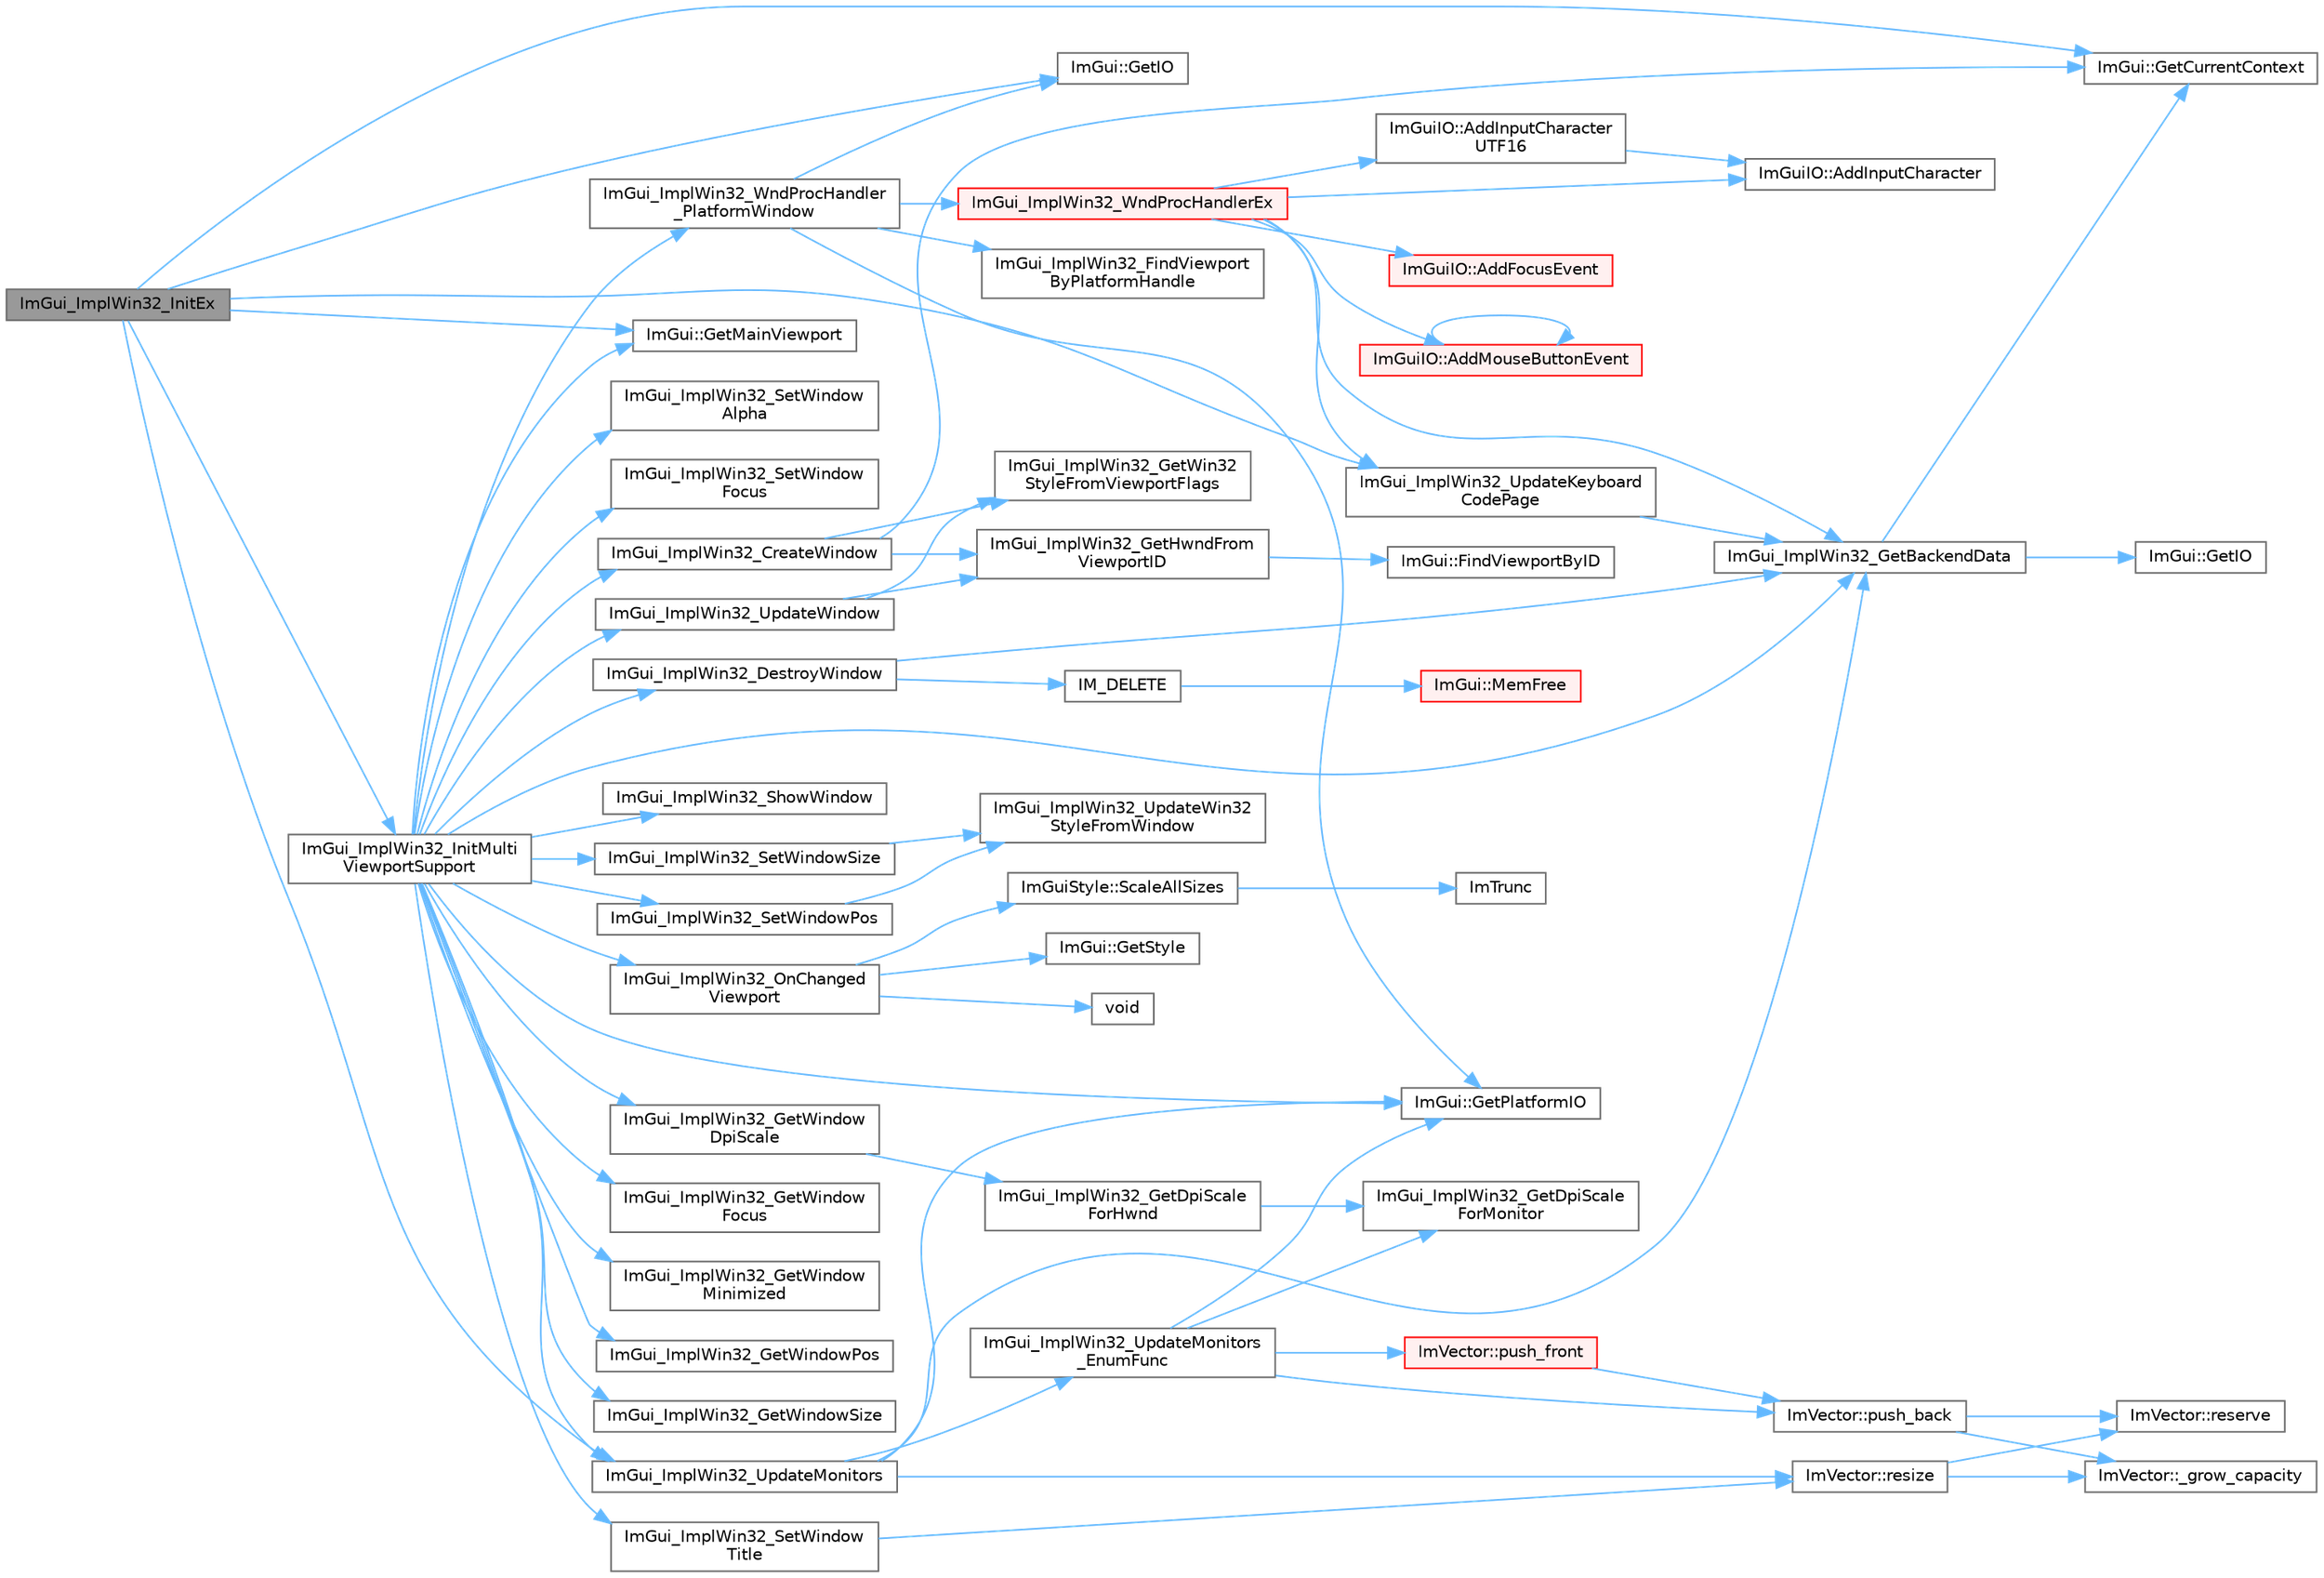 digraph "ImGui_ImplWin32_InitEx"
{
 // LATEX_PDF_SIZE
  bgcolor="transparent";
  edge [fontname=Helvetica,fontsize=10,labelfontname=Helvetica,labelfontsize=10];
  node [fontname=Helvetica,fontsize=10,shape=box,height=0.2,width=0.4];
  rankdir="LR";
  Node1 [id="Node000001",label="ImGui_ImplWin32_InitEx",height=0.2,width=0.4,color="gray40", fillcolor="grey60", style="filled", fontcolor="black",tooltip=" "];
  Node1 -> Node2 [id="edge1_Node000001_Node000002",color="steelblue1",style="solid",tooltip=" "];
  Node2 [id="Node000002",label="ImGui::GetCurrentContext",height=0.2,width=0.4,color="grey40", fillcolor="white", style="filled",URL="$namespace_im_gui.html#af557a6de5538099a0f6047eb994bbf42",tooltip=" "];
  Node1 -> Node3 [id="edge2_Node000001_Node000003",color="steelblue1",style="solid",tooltip=" "];
  Node3 [id="Node000003",label="ImGui::GetIO",height=0.2,width=0.4,color="grey40", fillcolor="white", style="filled",URL="$namespace_im_gui.html#a3179e560812f878f3961ce803a5d9302",tooltip=" "];
  Node1 -> Node4 [id="edge3_Node000001_Node000004",color="steelblue1",style="solid",tooltip=" "];
  Node4 [id="Node000004",label="ImGui::GetMainViewport",height=0.2,width=0.4,color="grey40", fillcolor="white", style="filled",URL="$namespace_im_gui.html#a7bf620af1d66ee7d7b06701894d23e60",tooltip=" "];
  Node1 -> Node5 [id="edge4_Node000001_Node000005",color="steelblue1",style="solid",tooltip=" "];
  Node5 [id="Node000005",label="ImGui_ImplWin32_InitMulti\lViewportSupport",height=0.2,width=0.4,color="grey40", fillcolor="white", style="filled",URL="$imgui__impl__win32_8cpp.html#a580ea37efc232c8e76da164e876e0f54",tooltip=" "];
  Node5 -> Node4 [id="edge5_Node000005_Node000004",color="steelblue1",style="solid",tooltip=" "];
  Node5 -> Node6 [id="edge6_Node000005_Node000006",color="steelblue1",style="solid",tooltip=" "];
  Node6 [id="Node000006",label="ImGui::GetPlatformIO",height=0.2,width=0.4,color="grey40", fillcolor="white", style="filled",URL="$namespace_im_gui.html#a3edc2b6129cbf1e8d247c6d03c344065",tooltip=" "];
  Node5 -> Node7 [id="edge7_Node000005_Node000007",color="steelblue1",style="solid",tooltip=" "];
  Node7 [id="Node000007",label="ImGui_ImplWin32_CreateWindow",height=0.2,width=0.4,color="grey40", fillcolor="white", style="filled",URL="$imgui__impl__win32_8cpp.html#ab39d42e1529ae7793a80fa99a0aa7247",tooltip=" "];
  Node7 -> Node2 [id="edge8_Node000007_Node000002",color="steelblue1",style="solid",tooltip=" "];
  Node7 -> Node8 [id="edge9_Node000007_Node000008",color="steelblue1",style="solid",tooltip=" "];
  Node8 [id="Node000008",label="ImGui_ImplWin32_GetHwndFrom\lViewportID",height=0.2,width=0.4,color="grey40", fillcolor="white", style="filled",URL="$imgui__impl__win32_8cpp.html#ae0a83a1bf5194226a45cdbd9bc3016b5",tooltip=" "];
  Node8 -> Node9 [id="edge10_Node000008_Node000009",color="steelblue1",style="solid",tooltip=" "];
  Node9 [id="Node000009",label="ImGui::FindViewportByID",height=0.2,width=0.4,color="grey40", fillcolor="white", style="filled",URL="$namespace_im_gui.html#a19f511dec79b1d152da3cd6667bb3856",tooltip=" "];
  Node7 -> Node10 [id="edge11_Node000007_Node000010",color="steelblue1",style="solid",tooltip=" "];
  Node10 [id="Node000010",label="ImGui_ImplWin32_GetWin32\lStyleFromViewportFlags",height=0.2,width=0.4,color="grey40", fillcolor="white", style="filled",URL="$imgui__impl__win32_8cpp.html#a04cb7906c75b84f6e846fa535362ced4",tooltip=" "];
  Node5 -> Node11 [id="edge12_Node000005_Node000011",color="steelblue1",style="solid",tooltip=" "];
  Node11 [id="Node000011",label="ImGui_ImplWin32_DestroyWindow",height=0.2,width=0.4,color="grey40", fillcolor="white", style="filled",URL="$imgui__impl__win32_8cpp.html#a98a47b4efabbba97b149e3cc997f9420",tooltip=" "];
  Node11 -> Node12 [id="edge13_Node000011_Node000012",color="steelblue1",style="solid",tooltip=" "];
  Node12 [id="Node000012",label="IM_DELETE",height=0.2,width=0.4,color="grey40", fillcolor="white", style="filled",URL="$imgui_8h.html#a3c856832c3fe1da8767a9353da3707e1",tooltip=" "];
  Node12 -> Node13 [id="edge14_Node000012_Node000013",color="steelblue1",style="solid",tooltip=" "];
  Node13 [id="Node000013",label="ImGui::MemFree",height=0.2,width=0.4,color="red", fillcolor="#FFF0F0", style="filled",URL="$namespace_im_gui.html#a269ec695c6e722ec3da85dae37f0675d",tooltip=" "];
  Node11 -> Node19 [id="edge15_Node000011_Node000019",color="steelblue1",style="solid",tooltip=" "];
  Node19 [id="Node000019",label="ImGui_ImplWin32_GetBackendData",height=0.2,width=0.4,color="grey40", fillcolor="white", style="filled",URL="$imgui__impl__win32_8cpp.html#a89061996e57d1d3850ca680093eaa688",tooltip=" "];
  Node19 -> Node2 [id="edge16_Node000019_Node000002",color="steelblue1",style="solid",tooltip=" "];
  Node19 -> Node20 [id="edge17_Node000019_Node000020",color="steelblue1",style="solid",tooltip=" "];
  Node20 [id="Node000020",label="ImGui::GetIO",height=0.2,width=0.4,color="grey40", fillcolor="white", style="filled",URL="$namespace_im_gui.html#a7dea7d0530868f078324f14a308f0c3c",tooltip=" "];
  Node5 -> Node19 [id="edge18_Node000005_Node000019",color="steelblue1",style="solid",tooltip=" "];
  Node5 -> Node21 [id="edge19_Node000005_Node000021",color="steelblue1",style="solid",tooltip=" "];
  Node21 [id="Node000021",label="ImGui_ImplWin32_GetWindow\lDpiScale",height=0.2,width=0.4,color="grey40", fillcolor="white", style="filled",URL="$imgui__impl__win32_8cpp.html#ad0c9d8b96ddfa493059d4c41e7db6492",tooltip=" "];
  Node21 -> Node22 [id="edge20_Node000021_Node000022",color="steelblue1",style="solid",tooltip=" "];
  Node22 [id="Node000022",label="ImGui_ImplWin32_GetDpiScale\lForHwnd",height=0.2,width=0.4,color="grey40", fillcolor="white", style="filled",URL="$imgui__impl__win32_8cpp.html#a63408fa92e0f85dcf74b27ba6b81f7f4",tooltip=" "];
  Node22 -> Node23 [id="edge21_Node000022_Node000023",color="steelblue1",style="solid",tooltip=" "];
  Node23 [id="Node000023",label="ImGui_ImplWin32_GetDpiScale\lForMonitor",height=0.2,width=0.4,color="grey40", fillcolor="white", style="filled",URL="$imgui__impl__win32_8cpp.html#a765356269dc7e4f7f521d5f9c9bc42a5",tooltip=" "];
  Node5 -> Node24 [id="edge22_Node000005_Node000024",color="steelblue1",style="solid",tooltip=" "];
  Node24 [id="Node000024",label="ImGui_ImplWin32_GetWindow\lFocus",height=0.2,width=0.4,color="grey40", fillcolor="white", style="filled",URL="$imgui__impl__win32_8cpp.html#a779e3d7c2538d85073b74fbda38e6e87",tooltip=" "];
  Node5 -> Node25 [id="edge23_Node000005_Node000025",color="steelblue1",style="solid",tooltip=" "];
  Node25 [id="Node000025",label="ImGui_ImplWin32_GetWindow\lMinimized",height=0.2,width=0.4,color="grey40", fillcolor="white", style="filled",URL="$imgui__impl__win32_8cpp.html#aa4db55cffa972a9f20dc26aaae4ce61b",tooltip=" "];
  Node5 -> Node26 [id="edge24_Node000005_Node000026",color="steelblue1",style="solid",tooltip=" "];
  Node26 [id="Node000026",label="ImGui_ImplWin32_GetWindowPos",height=0.2,width=0.4,color="grey40", fillcolor="white", style="filled",URL="$imgui__impl__win32_8cpp.html#a135aea105cbe5fb3e991135dd303365b",tooltip=" "];
  Node5 -> Node27 [id="edge25_Node000005_Node000027",color="steelblue1",style="solid",tooltip=" "];
  Node27 [id="Node000027",label="ImGui_ImplWin32_GetWindowSize",height=0.2,width=0.4,color="grey40", fillcolor="white", style="filled",URL="$imgui__impl__win32_8cpp.html#abf9fabfc5fccc273dd0c772caf9afd2a",tooltip=" "];
  Node5 -> Node28 [id="edge26_Node000005_Node000028",color="steelblue1",style="solid",tooltip=" "];
  Node28 [id="Node000028",label="ImGui_ImplWin32_OnChanged\lViewport",height=0.2,width=0.4,color="grey40", fillcolor="white", style="filled",URL="$imgui__impl__win32_8cpp.html#a07fb8ef75809375968109182ec3766ea",tooltip=" "];
  Node28 -> Node29 [id="edge27_Node000028_Node000029",color="steelblue1",style="solid",tooltip=" "];
  Node29 [id="Node000029",label="ImGui::GetStyle",height=0.2,width=0.4,color="grey40", fillcolor="white", style="filled",URL="$namespace_im_gui.html#abafef4bb3e3654efd96a47b2e22870a7",tooltip=" "];
  Node28 -> Node30 [id="edge28_Node000028_Node000030",color="steelblue1",style="solid",tooltip=" "];
  Node30 [id="Node000030",label="ImGuiStyle::ScaleAllSizes",height=0.2,width=0.4,color="grey40", fillcolor="white", style="filled",URL="$struct_im_gui_style.html#a7c9d3e0974a239f65e433cc952be0627",tooltip=" "];
  Node30 -> Node31 [id="edge29_Node000030_Node000031",color="steelblue1",style="solid",tooltip=" "];
  Node31 [id="Node000031",label="ImTrunc",height=0.2,width=0.4,color="grey40", fillcolor="white", style="filled",URL="$imgui__internal_8h.html#a34870cae27ccd450c17ec3d3910b2da4",tooltip=" "];
  Node28 -> Node32 [id="edge30_Node000028_Node000032",color="steelblue1",style="solid",tooltip=" "];
  Node32 [id="Node000032",label="void",height=0.2,width=0.4,color="grey40", fillcolor="white", style="filled",URL="$mimalloc_8h.html#a9d6d8aef94ac19034a5f163606f84830",tooltip=" "];
  Node5 -> Node33 [id="edge31_Node000005_Node000033",color="steelblue1",style="solid",tooltip=" "];
  Node33 [id="Node000033",label="ImGui_ImplWin32_SetWindow\lAlpha",height=0.2,width=0.4,color="grey40", fillcolor="white", style="filled",URL="$imgui__impl__win32_8cpp.html#a20c59a1c91616a24f550f5bc8c970415",tooltip=" "];
  Node5 -> Node34 [id="edge32_Node000005_Node000034",color="steelblue1",style="solid",tooltip=" "];
  Node34 [id="Node000034",label="ImGui_ImplWin32_SetWindow\lFocus",height=0.2,width=0.4,color="grey40", fillcolor="white", style="filled",URL="$imgui__impl__win32_8cpp.html#a23dbebd2bbb4f5152dcb78cf80a31864",tooltip=" "];
  Node5 -> Node35 [id="edge33_Node000005_Node000035",color="steelblue1",style="solid",tooltip=" "];
  Node35 [id="Node000035",label="ImGui_ImplWin32_SetWindowPos",height=0.2,width=0.4,color="grey40", fillcolor="white", style="filled",URL="$imgui__impl__win32_8cpp.html#a00dc1393aaa6bfe49a8e28c7fa3a0116",tooltip=" "];
  Node35 -> Node36 [id="edge34_Node000035_Node000036",color="steelblue1",style="solid",tooltip=" "];
  Node36 [id="Node000036",label="ImGui_ImplWin32_UpdateWin32\lStyleFromWindow",height=0.2,width=0.4,color="grey40", fillcolor="white", style="filled",URL="$imgui__impl__win32_8cpp.html#abd1e53cc3112c8eb2c5e3ef6f87fdcc4",tooltip=" "];
  Node5 -> Node37 [id="edge35_Node000005_Node000037",color="steelblue1",style="solid",tooltip=" "];
  Node37 [id="Node000037",label="ImGui_ImplWin32_SetWindowSize",height=0.2,width=0.4,color="grey40", fillcolor="white", style="filled",URL="$imgui__impl__win32_8cpp.html#a25e40453143994bf4b6b730f0095ca61",tooltip=" "];
  Node37 -> Node36 [id="edge36_Node000037_Node000036",color="steelblue1",style="solid",tooltip=" "];
  Node5 -> Node38 [id="edge37_Node000005_Node000038",color="steelblue1",style="solid",tooltip=" "];
  Node38 [id="Node000038",label="ImGui_ImplWin32_SetWindow\lTitle",height=0.2,width=0.4,color="grey40", fillcolor="white", style="filled",URL="$imgui__impl__win32_8cpp.html#a2f431ee18a1d3211691aa572a58f531b",tooltip=" "];
  Node38 -> Node39 [id="edge38_Node000038_Node000039",color="steelblue1",style="solid",tooltip=" "];
  Node39 [id="Node000039",label="ImVector::resize",height=0.2,width=0.4,color="grey40", fillcolor="white", style="filled",URL="$struct_im_vector.html#ac371dd62e56ae486b1a5038cf07eee56",tooltip=" "];
  Node39 -> Node40 [id="edge39_Node000039_Node000040",color="steelblue1",style="solid",tooltip=" "];
  Node40 [id="Node000040",label="ImVector::_grow_capacity",height=0.2,width=0.4,color="grey40", fillcolor="white", style="filled",URL="$struct_im_vector.html#a3a097635d464b1b70dc7d59996a88b28",tooltip=" "];
  Node39 -> Node41 [id="edge40_Node000039_Node000041",color="steelblue1",style="solid",tooltip=" "];
  Node41 [id="Node000041",label="ImVector::reserve",height=0.2,width=0.4,color="grey40", fillcolor="white", style="filled",URL="$struct_im_vector.html#a0f14f5736c3372157856eebb67123b75",tooltip=" "];
  Node5 -> Node42 [id="edge41_Node000005_Node000042",color="steelblue1",style="solid",tooltip=" "];
  Node42 [id="Node000042",label="ImGui_ImplWin32_ShowWindow",height=0.2,width=0.4,color="grey40", fillcolor="white", style="filled",URL="$imgui__impl__win32_8cpp.html#af2a09beeb89c0fc97e459cf1543bea81",tooltip=" "];
  Node5 -> Node43 [id="edge42_Node000005_Node000043",color="steelblue1",style="solid",tooltip=" "];
  Node43 [id="Node000043",label="ImGui_ImplWin32_UpdateMonitors",height=0.2,width=0.4,color="grey40", fillcolor="white", style="filled",URL="$imgui__impl__win32_8cpp.html#a89e9a7d37283f923c83cb50573b5e1d9",tooltip=" "];
  Node43 -> Node6 [id="edge43_Node000043_Node000006",color="steelblue1",style="solid",tooltip=" "];
  Node43 -> Node19 [id="edge44_Node000043_Node000019",color="steelblue1",style="solid",tooltip=" "];
  Node43 -> Node44 [id="edge45_Node000043_Node000044",color="steelblue1",style="solid",tooltip=" "];
  Node44 [id="Node000044",label="ImGui_ImplWin32_UpdateMonitors\l_EnumFunc",height=0.2,width=0.4,color="grey40", fillcolor="white", style="filled",URL="$imgui__impl__win32_8cpp.html#a406c6a8e48cae7dcb70e768176599416",tooltip=" "];
  Node44 -> Node6 [id="edge46_Node000044_Node000006",color="steelblue1",style="solid",tooltip=" "];
  Node44 -> Node23 [id="edge47_Node000044_Node000023",color="steelblue1",style="solid",tooltip=" "];
  Node44 -> Node45 [id="edge48_Node000044_Node000045",color="steelblue1",style="solid",tooltip=" "];
  Node45 [id="Node000045",label="ImVector::push_back",height=0.2,width=0.4,color="grey40", fillcolor="white", style="filled",URL="$struct_im_vector.html#aab5df48e0711a48bd12f3206e08c4108",tooltip=" "];
  Node45 -> Node40 [id="edge49_Node000045_Node000040",color="steelblue1",style="solid",tooltip=" "];
  Node45 -> Node41 [id="edge50_Node000045_Node000041",color="steelblue1",style="solid",tooltip=" "];
  Node44 -> Node46 [id="edge51_Node000044_Node000046",color="steelblue1",style="solid",tooltip=" "];
  Node46 [id="Node000046",label="ImVector::push_front",height=0.2,width=0.4,color="red", fillcolor="#FFF0F0", style="filled",URL="$struct_im_vector.html#a168658df8e0e1df5698ebe7a69946389",tooltip=" "];
  Node46 -> Node45 [id="edge52_Node000046_Node000045",color="steelblue1",style="solid",tooltip=" "];
  Node43 -> Node39 [id="edge53_Node000043_Node000039",color="steelblue1",style="solid",tooltip=" "];
  Node5 -> Node48 [id="edge54_Node000005_Node000048",color="steelblue1",style="solid",tooltip=" "];
  Node48 [id="Node000048",label="ImGui_ImplWin32_UpdateWindow",height=0.2,width=0.4,color="grey40", fillcolor="white", style="filled",URL="$imgui__impl__win32_8cpp.html#a18344e4e0e3c91a55aac893b7cc4296f",tooltip=" "];
  Node48 -> Node8 [id="edge55_Node000048_Node000008",color="steelblue1",style="solid",tooltip=" "];
  Node48 -> Node10 [id="edge56_Node000048_Node000010",color="steelblue1",style="solid",tooltip=" "];
  Node5 -> Node49 [id="edge57_Node000005_Node000049",color="steelblue1",style="solid",tooltip=" "];
  Node49 [id="Node000049",label="ImGui_ImplWin32_WndProcHandler\l_PlatformWindow",height=0.2,width=0.4,color="grey40", fillcolor="white", style="filled",URL="$imgui__impl__win32_8cpp.html#ab4a89c5993eec0726141d49e8b105625",tooltip=" "];
  Node49 -> Node3 [id="edge58_Node000049_Node000003",color="steelblue1",style="solid",tooltip=" "];
  Node49 -> Node6 [id="edge59_Node000049_Node000006",color="steelblue1",style="solid",tooltip=" "];
  Node49 -> Node50 [id="edge60_Node000049_Node000050",color="steelblue1",style="solid",tooltip=" "];
  Node50 [id="Node000050",label="ImGui_ImplWin32_FindViewport\lByPlatformHandle",height=0.2,width=0.4,color="grey40", fillcolor="white", style="filled",URL="$imgui__impl__win32_8cpp.html#a45546e469e29473247bc138a67ebe78d",tooltip=" "];
  Node49 -> Node51 [id="edge61_Node000049_Node000051",color="steelblue1",style="solid",tooltip=" "];
  Node51 [id="Node000051",label="ImGui_ImplWin32_WndProcHandlerEx",height=0.2,width=0.4,color="red", fillcolor="#FFF0F0", style="filled",URL="$imgui__impl__win32_8cpp.html#a7038e1f34a0be8f5b6023a08973f4431",tooltip=" "];
  Node51 -> Node52 [id="edge62_Node000051_Node000052",color="steelblue1",style="solid",tooltip=" "];
  Node52 [id="Node000052",label="ImGuiIO::AddFocusEvent",height=0.2,width=0.4,color="red", fillcolor="#FFF0F0", style="filled",URL="$struct_im_gui_i_o.html#a051243815ff6305cdcd3db8f84c2dfef",tooltip=" "];
  Node51 -> Node54 [id="edge63_Node000051_Node000054",color="steelblue1",style="solid",tooltip=" "];
  Node54 [id="Node000054",label="ImGuiIO::AddInputCharacter",height=0.2,width=0.4,color="grey40", fillcolor="white", style="filled",URL="$struct_im_gui_i_o.html#a0ded7ab1043ea14b65e1d81819878ccc",tooltip=" "];
  Node51 -> Node55 [id="edge64_Node000051_Node000055",color="steelblue1",style="solid",tooltip=" "];
  Node55 [id="Node000055",label="ImGuiIO::AddInputCharacter\lUTF16",height=0.2,width=0.4,color="grey40", fillcolor="white", style="filled",URL="$struct_im_gui_i_o.html#a09ce496becb406f0fbe94dc35915af64",tooltip=" "];
  Node55 -> Node54 [id="edge65_Node000055_Node000054",color="steelblue1",style="solid",tooltip=" "];
  Node51 -> Node56 [id="edge66_Node000051_Node000056",color="steelblue1",style="solid",tooltip=" "];
  Node56 [id="Node000056",label="ImGuiIO::AddMouseButtonEvent",height=0.2,width=0.4,color="red", fillcolor="#FFF0F0", style="filled",URL="$struct_im_gui_i_o.html#a9fa5df74047424bb03d7cb29c6fb6ea1",tooltip=" "];
  Node56 -> Node56 [id="edge67_Node000056_Node000056",color="steelblue1",style="solid",tooltip=" "];
  Node51 -> Node19 [id="edge68_Node000051_Node000019",color="steelblue1",style="solid",tooltip=" "];
  Node51 -> Node76 [id="edge69_Node000051_Node000076",color="steelblue1",style="solid",tooltip=" "];
  Node76 [id="Node000076",label="ImGui_ImplWin32_UpdateKeyboard\lCodePage",height=0.2,width=0.4,color="grey40", fillcolor="white", style="filled",URL="$imgui__impl__win32_8cpp.html#a9e5765b2d898579d5aa03637c29722cd",tooltip=" "];
  Node76 -> Node19 [id="edge70_Node000076_Node000019",color="steelblue1",style="solid",tooltip=" "];
  Node1 -> Node76 [id="edge71_Node000001_Node000076",color="steelblue1",style="solid",tooltip=" "];
  Node1 -> Node43 [id="edge72_Node000001_Node000043",color="steelblue1",style="solid",tooltip=" "];
}
